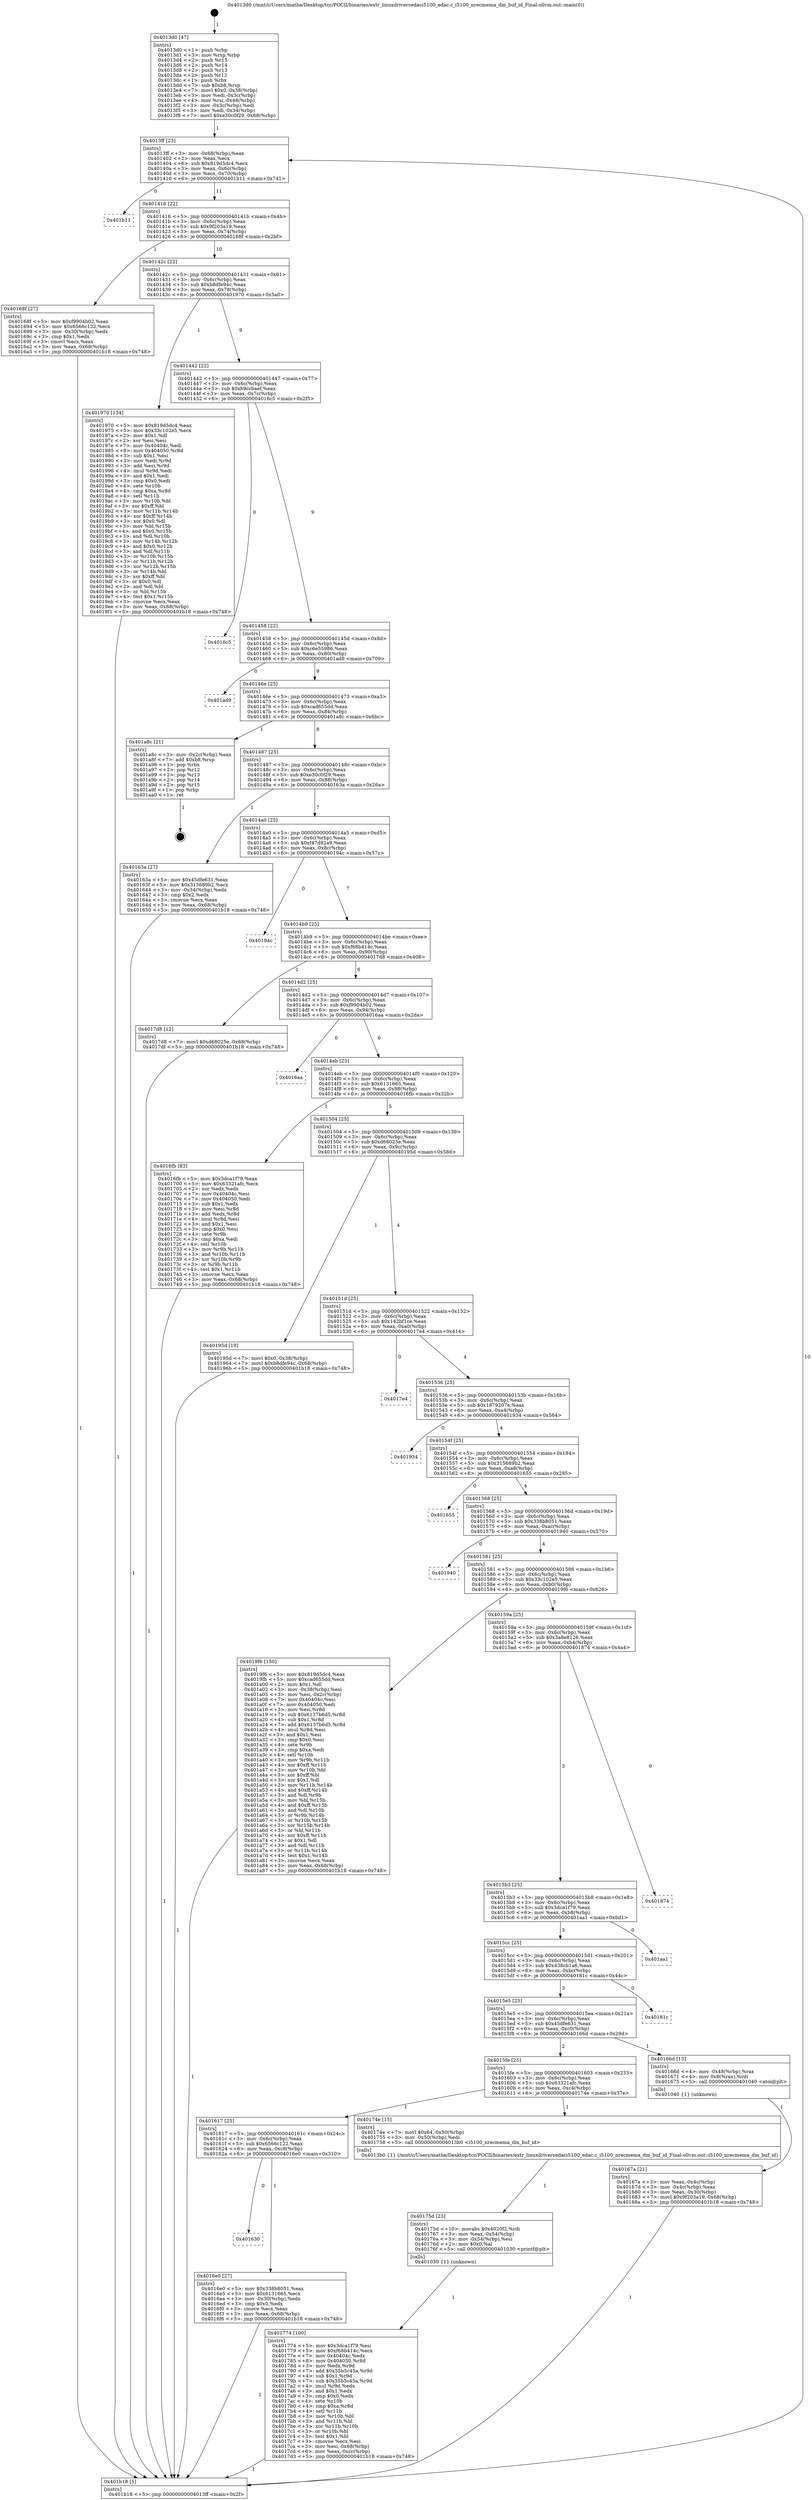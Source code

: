 digraph "0x4013d0" {
  label = "0x4013d0 (/mnt/c/Users/mathe/Desktop/tcc/POCII/binaries/extr_linuxdriversedaci5100_edac.c_i5100_nrecmema_dm_buf_id_Final-ollvm.out::main(0))"
  labelloc = "t"
  node[shape=record]

  Entry [label="",width=0.3,height=0.3,shape=circle,fillcolor=black,style=filled]
  "0x4013ff" [label="{
     0x4013ff [23]\l
     | [instrs]\l
     &nbsp;&nbsp;0x4013ff \<+3\>: mov -0x68(%rbp),%eax\l
     &nbsp;&nbsp;0x401402 \<+2\>: mov %eax,%ecx\l
     &nbsp;&nbsp;0x401404 \<+6\>: sub $0x819d5dc4,%ecx\l
     &nbsp;&nbsp;0x40140a \<+3\>: mov %eax,-0x6c(%rbp)\l
     &nbsp;&nbsp;0x40140d \<+3\>: mov %ecx,-0x70(%rbp)\l
     &nbsp;&nbsp;0x401410 \<+6\>: je 0000000000401b11 \<main+0x741\>\l
  }"]
  "0x401b11" [label="{
     0x401b11\l
  }", style=dashed]
  "0x401416" [label="{
     0x401416 [22]\l
     | [instrs]\l
     &nbsp;&nbsp;0x401416 \<+5\>: jmp 000000000040141b \<main+0x4b\>\l
     &nbsp;&nbsp;0x40141b \<+3\>: mov -0x6c(%rbp),%eax\l
     &nbsp;&nbsp;0x40141e \<+5\>: sub $0x9f203a19,%eax\l
     &nbsp;&nbsp;0x401423 \<+3\>: mov %eax,-0x74(%rbp)\l
     &nbsp;&nbsp;0x401426 \<+6\>: je 000000000040168f \<main+0x2bf\>\l
  }"]
  Exit [label="",width=0.3,height=0.3,shape=circle,fillcolor=black,style=filled,peripheries=2]
  "0x40168f" [label="{
     0x40168f [27]\l
     | [instrs]\l
     &nbsp;&nbsp;0x40168f \<+5\>: mov $0xf9904b02,%eax\l
     &nbsp;&nbsp;0x401694 \<+5\>: mov $0x6566c122,%ecx\l
     &nbsp;&nbsp;0x401699 \<+3\>: mov -0x30(%rbp),%edx\l
     &nbsp;&nbsp;0x40169c \<+3\>: cmp $0x1,%edx\l
     &nbsp;&nbsp;0x40169f \<+3\>: cmovl %ecx,%eax\l
     &nbsp;&nbsp;0x4016a2 \<+3\>: mov %eax,-0x68(%rbp)\l
     &nbsp;&nbsp;0x4016a5 \<+5\>: jmp 0000000000401b18 \<main+0x748\>\l
  }"]
  "0x40142c" [label="{
     0x40142c [22]\l
     | [instrs]\l
     &nbsp;&nbsp;0x40142c \<+5\>: jmp 0000000000401431 \<main+0x61\>\l
     &nbsp;&nbsp;0x401431 \<+3\>: mov -0x6c(%rbp),%eax\l
     &nbsp;&nbsp;0x401434 \<+5\>: sub $0xb8dfe94c,%eax\l
     &nbsp;&nbsp;0x401439 \<+3\>: mov %eax,-0x78(%rbp)\l
     &nbsp;&nbsp;0x40143c \<+6\>: je 0000000000401970 \<main+0x5a0\>\l
  }"]
  "0x401774" [label="{
     0x401774 [100]\l
     | [instrs]\l
     &nbsp;&nbsp;0x401774 \<+5\>: mov $0x3dca1f79,%esi\l
     &nbsp;&nbsp;0x401779 \<+5\>: mov $0xf68b414c,%ecx\l
     &nbsp;&nbsp;0x40177e \<+7\>: mov 0x40404c,%edx\l
     &nbsp;&nbsp;0x401785 \<+8\>: mov 0x404050,%r8d\l
     &nbsp;&nbsp;0x40178d \<+3\>: mov %edx,%r9d\l
     &nbsp;&nbsp;0x401790 \<+7\>: add $0x55b5c45a,%r9d\l
     &nbsp;&nbsp;0x401797 \<+4\>: sub $0x1,%r9d\l
     &nbsp;&nbsp;0x40179b \<+7\>: sub $0x55b5c45a,%r9d\l
     &nbsp;&nbsp;0x4017a2 \<+4\>: imul %r9d,%edx\l
     &nbsp;&nbsp;0x4017a6 \<+3\>: and $0x1,%edx\l
     &nbsp;&nbsp;0x4017a9 \<+3\>: cmp $0x0,%edx\l
     &nbsp;&nbsp;0x4017ac \<+4\>: sete %r10b\l
     &nbsp;&nbsp;0x4017b0 \<+4\>: cmp $0xa,%r8d\l
     &nbsp;&nbsp;0x4017b4 \<+4\>: setl %r11b\l
     &nbsp;&nbsp;0x4017b8 \<+3\>: mov %r10b,%bl\l
     &nbsp;&nbsp;0x4017bb \<+3\>: and %r11b,%bl\l
     &nbsp;&nbsp;0x4017be \<+3\>: xor %r11b,%r10b\l
     &nbsp;&nbsp;0x4017c1 \<+3\>: or %r10b,%bl\l
     &nbsp;&nbsp;0x4017c4 \<+3\>: test $0x1,%bl\l
     &nbsp;&nbsp;0x4017c7 \<+3\>: cmovne %ecx,%esi\l
     &nbsp;&nbsp;0x4017ca \<+3\>: mov %esi,-0x68(%rbp)\l
     &nbsp;&nbsp;0x4017cd \<+6\>: mov %eax,-0xcc(%rbp)\l
     &nbsp;&nbsp;0x4017d3 \<+5\>: jmp 0000000000401b18 \<main+0x748\>\l
  }"]
  "0x401970" [label="{
     0x401970 [134]\l
     | [instrs]\l
     &nbsp;&nbsp;0x401970 \<+5\>: mov $0x819d5dc4,%eax\l
     &nbsp;&nbsp;0x401975 \<+5\>: mov $0x33c102e5,%ecx\l
     &nbsp;&nbsp;0x40197a \<+2\>: mov $0x1,%dl\l
     &nbsp;&nbsp;0x40197c \<+2\>: xor %esi,%esi\l
     &nbsp;&nbsp;0x40197e \<+7\>: mov 0x40404c,%edi\l
     &nbsp;&nbsp;0x401985 \<+8\>: mov 0x404050,%r8d\l
     &nbsp;&nbsp;0x40198d \<+3\>: sub $0x1,%esi\l
     &nbsp;&nbsp;0x401990 \<+3\>: mov %edi,%r9d\l
     &nbsp;&nbsp;0x401993 \<+3\>: add %esi,%r9d\l
     &nbsp;&nbsp;0x401996 \<+4\>: imul %r9d,%edi\l
     &nbsp;&nbsp;0x40199a \<+3\>: and $0x1,%edi\l
     &nbsp;&nbsp;0x40199d \<+3\>: cmp $0x0,%edi\l
     &nbsp;&nbsp;0x4019a0 \<+4\>: sete %r10b\l
     &nbsp;&nbsp;0x4019a4 \<+4\>: cmp $0xa,%r8d\l
     &nbsp;&nbsp;0x4019a8 \<+4\>: setl %r11b\l
     &nbsp;&nbsp;0x4019ac \<+3\>: mov %r10b,%bl\l
     &nbsp;&nbsp;0x4019af \<+3\>: xor $0xff,%bl\l
     &nbsp;&nbsp;0x4019b2 \<+3\>: mov %r11b,%r14b\l
     &nbsp;&nbsp;0x4019b5 \<+4\>: xor $0xff,%r14b\l
     &nbsp;&nbsp;0x4019b9 \<+3\>: xor $0x0,%dl\l
     &nbsp;&nbsp;0x4019bc \<+3\>: mov %bl,%r15b\l
     &nbsp;&nbsp;0x4019bf \<+4\>: and $0x0,%r15b\l
     &nbsp;&nbsp;0x4019c3 \<+3\>: and %dl,%r10b\l
     &nbsp;&nbsp;0x4019c6 \<+3\>: mov %r14b,%r12b\l
     &nbsp;&nbsp;0x4019c9 \<+4\>: and $0x0,%r12b\l
     &nbsp;&nbsp;0x4019cd \<+3\>: and %dl,%r11b\l
     &nbsp;&nbsp;0x4019d0 \<+3\>: or %r10b,%r15b\l
     &nbsp;&nbsp;0x4019d3 \<+3\>: or %r11b,%r12b\l
     &nbsp;&nbsp;0x4019d6 \<+3\>: xor %r12b,%r15b\l
     &nbsp;&nbsp;0x4019d9 \<+3\>: or %r14b,%bl\l
     &nbsp;&nbsp;0x4019dc \<+3\>: xor $0xff,%bl\l
     &nbsp;&nbsp;0x4019df \<+3\>: or $0x0,%dl\l
     &nbsp;&nbsp;0x4019e2 \<+2\>: and %dl,%bl\l
     &nbsp;&nbsp;0x4019e4 \<+3\>: or %bl,%r15b\l
     &nbsp;&nbsp;0x4019e7 \<+4\>: test $0x1,%r15b\l
     &nbsp;&nbsp;0x4019eb \<+3\>: cmovne %ecx,%eax\l
     &nbsp;&nbsp;0x4019ee \<+3\>: mov %eax,-0x68(%rbp)\l
     &nbsp;&nbsp;0x4019f1 \<+5\>: jmp 0000000000401b18 \<main+0x748\>\l
  }"]
  "0x401442" [label="{
     0x401442 [22]\l
     | [instrs]\l
     &nbsp;&nbsp;0x401442 \<+5\>: jmp 0000000000401447 \<main+0x77\>\l
     &nbsp;&nbsp;0x401447 \<+3\>: mov -0x6c(%rbp),%eax\l
     &nbsp;&nbsp;0x40144a \<+5\>: sub $0xb9ccbaef,%eax\l
     &nbsp;&nbsp;0x40144f \<+3\>: mov %eax,-0x7c(%rbp)\l
     &nbsp;&nbsp;0x401452 \<+6\>: je 00000000004016c5 \<main+0x2f5\>\l
  }"]
  "0x40175d" [label="{
     0x40175d [23]\l
     | [instrs]\l
     &nbsp;&nbsp;0x40175d \<+10\>: movabs $0x4020f2,%rdi\l
     &nbsp;&nbsp;0x401767 \<+3\>: mov %eax,-0x54(%rbp)\l
     &nbsp;&nbsp;0x40176a \<+3\>: mov -0x54(%rbp),%esi\l
     &nbsp;&nbsp;0x40176d \<+2\>: mov $0x0,%al\l
     &nbsp;&nbsp;0x40176f \<+5\>: call 0000000000401030 \<printf@plt\>\l
     | [calls]\l
     &nbsp;&nbsp;0x401030 \{1\} (unknown)\l
  }"]
  "0x4016c5" [label="{
     0x4016c5\l
  }", style=dashed]
  "0x401458" [label="{
     0x401458 [22]\l
     | [instrs]\l
     &nbsp;&nbsp;0x401458 \<+5\>: jmp 000000000040145d \<main+0x8d\>\l
     &nbsp;&nbsp;0x40145d \<+3\>: mov -0x6c(%rbp),%eax\l
     &nbsp;&nbsp;0x401460 \<+5\>: sub $0xc6e55986,%eax\l
     &nbsp;&nbsp;0x401465 \<+3\>: mov %eax,-0x80(%rbp)\l
     &nbsp;&nbsp;0x401468 \<+6\>: je 0000000000401ad9 \<main+0x709\>\l
  }"]
  "0x401630" [label="{
     0x401630\l
  }", style=dashed]
  "0x401ad9" [label="{
     0x401ad9\l
  }", style=dashed]
  "0x40146e" [label="{
     0x40146e [25]\l
     | [instrs]\l
     &nbsp;&nbsp;0x40146e \<+5\>: jmp 0000000000401473 \<main+0xa3\>\l
     &nbsp;&nbsp;0x401473 \<+3\>: mov -0x6c(%rbp),%eax\l
     &nbsp;&nbsp;0x401476 \<+5\>: sub $0xcad655dd,%eax\l
     &nbsp;&nbsp;0x40147b \<+6\>: mov %eax,-0x84(%rbp)\l
     &nbsp;&nbsp;0x401481 \<+6\>: je 0000000000401a8c \<main+0x6bc\>\l
  }"]
  "0x4016e0" [label="{
     0x4016e0 [27]\l
     | [instrs]\l
     &nbsp;&nbsp;0x4016e0 \<+5\>: mov $0x338b8051,%eax\l
     &nbsp;&nbsp;0x4016e5 \<+5\>: mov $0x6131665,%ecx\l
     &nbsp;&nbsp;0x4016ea \<+3\>: mov -0x30(%rbp),%edx\l
     &nbsp;&nbsp;0x4016ed \<+3\>: cmp $0x0,%edx\l
     &nbsp;&nbsp;0x4016f0 \<+3\>: cmove %ecx,%eax\l
     &nbsp;&nbsp;0x4016f3 \<+3\>: mov %eax,-0x68(%rbp)\l
     &nbsp;&nbsp;0x4016f6 \<+5\>: jmp 0000000000401b18 \<main+0x748\>\l
  }"]
  "0x401a8c" [label="{
     0x401a8c [21]\l
     | [instrs]\l
     &nbsp;&nbsp;0x401a8c \<+3\>: mov -0x2c(%rbp),%eax\l
     &nbsp;&nbsp;0x401a8f \<+7\>: add $0xb8,%rsp\l
     &nbsp;&nbsp;0x401a96 \<+1\>: pop %rbx\l
     &nbsp;&nbsp;0x401a97 \<+2\>: pop %r12\l
     &nbsp;&nbsp;0x401a99 \<+2\>: pop %r13\l
     &nbsp;&nbsp;0x401a9b \<+2\>: pop %r14\l
     &nbsp;&nbsp;0x401a9d \<+2\>: pop %r15\l
     &nbsp;&nbsp;0x401a9f \<+1\>: pop %rbp\l
     &nbsp;&nbsp;0x401aa0 \<+1\>: ret\l
  }"]
  "0x401487" [label="{
     0x401487 [25]\l
     | [instrs]\l
     &nbsp;&nbsp;0x401487 \<+5\>: jmp 000000000040148c \<main+0xbc\>\l
     &nbsp;&nbsp;0x40148c \<+3\>: mov -0x6c(%rbp),%eax\l
     &nbsp;&nbsp;0x40148f \<+5\>: sub $0xe30c0f29,%eax\l
     &nbsp;&nbsp;0x401494 \<+6\>: mov %eax,-0x88(%rbp)\l
     &nbsp;&nbsp;0x40149a \<+6\>: je 000000000040163a \<main+0x26a\>\l
  }"]
  "0x401617" [label="{
     0x401617 [25]\l
     | [instrs]\l
     &nbsp;&nbsp;0x401617 \<+5\>: jmp 000000000040161c \<main+0x24c\>\l
     &nbsp;&nbsp;0x40161c \<+3\>: mov -0x6c(%rbp),%eax\l
     &nbsp;&nbsp;0x40161f \<+5\>: sub $0x6566c122,%eax\l
     &nbsp;&nbsp;0x401624 \<+6\>: mov %eax,-0xc8(%rbp)\l
     &nbsp;&nbsp;0x40162a \<+6\>: je 00000000004016e0 \<main+0x310\>\l
  }"]
  "0x40163a" [label="{
     0x40163a [27]\l
     | [instrs]\l
     &nbsp;&nbsp;0x40163a \<+5\>: mov $0x45dfe631,%eax\l
     &nbsp;&nbsp;0x40163f \<+5\>: mov $0x315689b2,%ecx\l
     &nbsp;&nbsp;0x401644 \<+3\>: mov -0x34(%rbp),%edx\l
     &nbsp;&nbsp;0x401647 \<+3\>: cmp $0x2,%edx\l
     &nbsp;&nbsp;0x40164a \<+3\>: cmovne %ecx,%eax\l
     &nbsp;&nbsp;0x40164d \<+3\>: mov %eax,-0x68(%rbp)\l
     &nbsp;&nbsp;0x401650 \<+5\>: jmp 0000000000401b18 \<main+0x748\>\l
  }"]
  "0x4014a0" [label="{
     0x4014a0 [25]\l
     | [instrs]\l
     &nbsp;&nbsp;0x4014a0 \<+5\>: jmp 00000000004014a5 \<main+0xd5\>\l
     &nbsp;&nbsp;0x4014a5 \<+3\>: mov -0x6c(%rbp),%eax\l
     &nbsp;&nbsp;0x4014a8 \<+5\>: sub $0xf47d92a9,%eax\l
     &nbsp;&nbsp;0x4014ad \<+6\>: mov %eax,-0x8c(%rbp)\l
     &nbsp;&nbsp;0x4014b3 \<+6\>: je 000000000040194c \<main+0x57c\>\l
  }"]
  "0x401b18" [label="{
     0x401b18 [5]\l
     | [instrs]\l
     &nbsp;&nbsp;0x401b18 \<+5\>: jmp 00000000004013ff \<main+0x2f\>\l
  }"]
  "0x4013d0" [label="{
     0x4013d0 [47]\l
     | [instrs]\l
     &nbsp;&nbsp;0x4013d0 \<+1\>: push %rbp\l
     &nbsp;&nbsp;0x4013d1 \<+3\>: mov %rsp,%rbp\l
     &nbsp;&nbsp;0x4013d4 \<+2\>: push %r15\l
     &nbsp;&nbsp;0x4013d6 \<+2\>: push %r14\l
     &nbsp;&nbsp;0x4013d8 \<+2\>: push %r13\l
     &nbsp;&nbsp;0x4013da \<+2\>: push %r12\l
     &nbsp;&nbsp;0x4013dc \<+1\>: push %rbx\l
     &nbsp;&nbsp;0x4013dd \<+7\>: sub $0xb8,%rsp\l
     &nbsp;&nbsp;0x4013e4 \<+7\>: movl $0x0,-0x38(%rbp)\l
     &nbsp;&nbsp;0x4013eb \<+3\>: mov %edi,-0x3c(%rbp)\l
     &nbsp;&nbsp;0x4013ee \<+4\>: mov %rsi,-0x48(%rbp)\l
     &nbsp;&nbsp;0x4013f2 \<+3\>: mov -0x3c(%rbp),%edi\l
     &nbsp;&nbsp;0x4013f5 \<+3\>: mov %edi,-0x34(%rbp)\l
     &nbsp;&nbsp;0x4013f8 \<+7\>: movl $0xe30c0f29,-0x68(%rbp)\l
  }"]
  "0x40174e" [label="{
     0x40174e [15]\l
     | [instrs]\l
     &nbsp;&nbsp;0x40174e \<+7\>: movl $0x64,-0x50(%rbp)\l
     &nbsp;&nbsp;0x401755 \<+3\>: mov -0x50(%rbp),%edi\l
     &nbsp;&nbsp;0x401758 \<+5\>: call 00000000004013b0 \<i5100_nrecmema_dm_buf_id\>\l
     | [calls]\l
     &nbsp;&nbsp;0x4013b0 \{1\} (/mnt/c/Users/mathe/Desktop/tcc/POCII/binaries/extr_linuxdriversedaci5100_edac.c_i5100_nrecmema_dm_buf_id_Final-ollvm.out::i5100_nrecmema_dm_buf_id)\l
  }"]
  "0x40194c" [label="{
     0x40194c\l
  }", style=dashed]
  "0x4014b9" [label="{
     0x4014b9 [25]\l
     | [instrs]\l
     &nbsp;&nbsp;0x4014b9 \<+5\>: jmp 00000000004014be \<main+0xee\>\l
     &nbsp;&nbsp;0x4014be \<+3\>: mov -0x6c(%rbp),%eax\l
     &nbsp;&nbsp;0x4014c1 \<+5\>: sub $0xf68b414c,%eax\l
     &nbsp;&nbsp;0x4014c6 \<+6\>: mov %eax,-0x90(%rbp)\l
     &nbsp;&nbsp;0x4014cc \<+6\>: je 00000000004017d8 \<main+0x408\>\l
  }"]
  "0x40167a" [label="{
     0x40167a [21]\l
     | [instrs]\l
     &nbsp;&nbsp;0x40167a \<+3\>: mov %eax,-0x4c(%rbp)\l
     &nbsp;&nbsp;0x40167d \<+3\>: mov -0x4c(%rbp),%eax\l
     &nbsp;&nbsp;0x401680 \<+3\>: mov %eax,-0x30(%rbp)\l
     &nbsp;&nbsp;0x401683 \<+7\>: movl $0x9f203a19,-0x68(%rbp)\l
     &nbsp;&nbsp;0x40168a \<+5\>: jmp 0000000000401b18 \<main+0x748\>\l
  }"]
  "0x4017d8" [label="{
     0x4017d8 [12]\l
     | [instrs]\l
     &nbsp;&nbsp;0x4017d8 \<+7\>: movl $0xd68025e,-0x68(%rbp)\l
     &nbsp;&nbsp;0x4017df \<+5\>: jmp 0000000000401b18 \<main+0x748\>\l
  }"]
  "0x4014d2" [label="{
     0x4014d2 [25]\l
     | [instrs]\l
     &nbsp;&nbsp;0x4014d2 \<+5\>: jmp 00000000004014d7 \<main+0x107\>\l
     &nbsp;&nbsp;0x4014d7 \<+3\>: mov -0x6c(%rbp),%eax\l
     &nbsp;&nbsp;0x4014da \<+5\>: sub $0xf9904b02,%eax\l
     &nbsp;&nbsp;0x4014df \<+6\>: mov %eax,-0x94(%rbp)\l
     &nbsp;&nbsp;0x4014e5 \<+6\>: je 00000000004016aa \<main+0x2da\>\l
  }"]
  "0x4015fe" [label="{
     0x4015fe [25]\l
     | [instrs]\l
     &nbsp;&nbsp;0x4015fe \<+5\>: jmp 0000000000401603 \<main+0x233\>\l
     &nbsp;&nbsp;0x401603 \<+3\>: mov -0x6c(%rbp),%eax\l
     &nbsp;&nbsp;0x401606 \<+5\>: sub $0x63321afc,%eax\l
     &nbsp;&nbsp;0x40160b \<+6\>: mov %eax,-0xc4(%rbp)\l
     &nbsp;&nbsp;0x401611 \<+6\>: je 000000000040174e \<main+0x37e\>\l
  }"]
  "0x4016aa" [label="{
     0x4016aa\l
  }", style=dashed]
  "0x4014eb" [label="{
     0x4014eb [25]\l
     | [instrs]\l
     &nbsp;&nbsp;0x4014eb \<+5\>: jmp 00000000004014f0 \<main+0x120\>\l
     &nbsp;&nbsp;0x4014f0 \<+3\>: mov -0x6c(%rbp),%eax\l
     &nbsp;&nbsp;0x4014f3 \<+5\>: sub $0x6131665,%eax\l
     &nbsp;&nbsp;0x4014f8 \<+6\>: mov %eax,-0x98(%rbp)\l
     &nbsp;&nbsp;0x4014fe \<+6\>: je 00000000004016fb \<main+0x32b\>\l
  }"]
  "0x40166d" [label="{
     0x40166d [13]\l
     | [instrs]\l
     &nbsp;&nbsp;0x40166d \<+4\>: mov -0x48(%rbp),%rax\l
     &nbsp;&nbsp;0x401671 \<+4\>: mov 0x8(%rax),%rdi\l
     &nbsp;&nbsp;0x401675 \<+5\>: call 0000000000401040 \<atoi@plt\>\l
     | [calls]\l
     &nbsp;&nbsp;0x401040 \{1\} (unknown)\l
  }"]
  "0x4016fb" [label="{
     0x4016fb [83]\l
     | [instrs]\l
     &nbsp;&nbsp;0x4016fb \<+5\>: mov $0x3dca1f79,%eax\l
     &nbsp;&nbsp;0x401700 \<+5\>: mov $0x63321afc,%ecx\l
     &nbsp;&nbsp;0x401705 \<+2\>: xor %edx,%edx\l
     &nbsp;&nbsp;0x401707 \<+7\>: mov 0x40404c,%esi\l
     &nbsp;&nbsp;0x40170e \<+7\>: mov 0x404050,%edi\l
     &nbsp;&nbsp;0x401715 \<+3\>: sub $0x1,%edx\l
     &nbsp;&nbsp;0x401718 \<+3\>: mov %esi,%r8d\l
     &nbsp;&nbsp;0x40171b \<+3\>: add %edx,%r8d\l
     &nbsp;&nbsp;0x40171e \<+4\>: imul %r8d,%esi\l
     &nbsp;&nbsp;0x401722 \<+3\>: and $0x1,%esi\l
     &nbsp;&nbsp;0x401725 \<+3\>: cmp $0x0,%esi\l
     &nbsp;&nbsp;0x401728 \<+4\>: sete %r9b\l
     &nbsp;&nbsp;0x40172c \<+3\>: cmp $0xa,%edi\l
     &nbsp;&nbsp;0x40172f \<+4\>: setl %r10b\l
     &nbsp;&nbsp;0x401733 \<+3\>: mov %r9b,%r11b\l
     &nbsp;&nbsp;0x401736 \<+3\>: and %r10b,%r11b\l
     &nbsp;&nbsp;0x401739 \<+3\>: xor %r10b,%r9b\l
     &nbsp;&nbsp;0x40173c \<+3\>: or %r9b,%r11b\l
     &nbsp;&nbsp;0x40173f \<+4\>: test $0x1,%r11b\l
     &nbsp;&nbsp;0x401743 \<+3\>: cmovne %ecx,%eax\l
     &nbsp;&nbsp;0x401746 \<+3\>: mov %eax,-0x68(%rbp)\l
     &nbsp;&nbsp;0x401749 \<+5\>: jmp 0000000000401b18 \<main+0x748\>\l
  }"]
  "0x401504" [label="{
     0x401504 [25]\l
     | [instrs]\l
     &nbsp;&nbsp;0x401504 \<+5\>: jmp 0000000000401509 \<main+0x139\>\l
     &nbsp;&nbsp;0x401509 \<+3\>: mov -0x6c(%rbp),%eax\l
     &nbsp;&nbsp;0x40150c \<+5\>: sub $0xd68025e,%eax\l
     &nbsp;&nbsp;0x401511 \<+6\>: mov %eax,-0x9c(%rbp)\l
     &nbsp;&nbsp;0x401517 \<+6\>: je 000000000040195d \<main+0x58d\>\l
  }"]
  "0x4015e5" [label="{
     0x4015e5 [25]\l
     | [instrs]\l
     &nbsp;&nbsp;0x4015e5 \<+5\>: jmp 00000000004015ea \<main+0x21a\>\l
     &nbsp;&nbsp;0x4015ea \<+3\>: mov -0x6c(%rbp),%eax\l
     &nbsp;&nbsp;0x4015ed \<+5\>: sub $0x45dfe631,%eax\l
     &nbsp;&nbsp;0x4015f2 \<+6\>: mov %eax,-0xc0(%rbp)\l
     &nbsp;&nbsp;0x4015f8 \<+6\>: je 000000000040166d \<main+0x29d\>\l
  }"]
  "0x40195d" [label="{
     0x40195d [19]\l
     | [instrs]\l
     &nbsp;&nbsp;0x40195d \<+7\>: movl $0x0,-0x38(%rbp)\l
     &nbsp;&nbsp;0x401964 \<+7\>: movl $0xb8dfe94c,-0x68(%rbp)\l
     &nbsp;&nbsp;0x40196b \<+5\>: jmp 0000000000401b18 \<main+0x748\>\l
  }"]
  "0x40151d" [label="{
     0x40151d [25]\l
     | [instrs]\l
     &nbsp;&nbsp;0x40151d \<+5\>: jmp 0000000000401522 \<main+0x152\>\l
     &nbsp;&nbsp;0x401522 \<+3\>: mov -0x6c(%rbp),%eax\l
     &nbsp;&nbsp;0x401525 \<+5\>: sub $0x142bf1ce,%eax\l
     &nbsp;&nbsp;0x40152a \<+6\>: mov %eax,-0xa0(%rbp)\l
     &nbsp;&nbsp;0x401530 \<+6\>: je 00000000004017e4 \<main+0x414\>\l
  }"]
  "0x40181c" [label="{
     0x40181c\l
  }", style=dashed]
  "0x4017e4" [label="{
     0x4017e4\l
  }", style=dashed]
  "0x401536" [label="{
     0x401536 [25]\l
     | [instrs]\l
     &nbsp;&nbsp;0x401536 \<+5\>: jmp 000000000040153b \<main+0x16b\>\l
     &nbsp;&nbsp;0x40153b \<+3\>: mov -0x6c(%rbp),%eax\l
     &nbsp;&nbsp;0x40153e \<+5\>: sub $0x1879207e,%eax\l
     &nbsp;&nbsp;0x401543 \<+6\>: mov %eax,-0xa4(%rbp)\l
     &nbsp;&nbsp;0x401549 \<+6\>: je 0000000000401934 \<main+0x564\>\l
  }"]
  "0x4015cc" [label="{
     0x4015cc [25]\l
     | [instrs]\l
     &nbsp;&nbsp;0x4015cc \<+5\>: jmp 00000000004015d1 \<main+0x201\>\l
     &nbsp;&nbsp;0x4015d1 \<+3\>: mov -0x6c(%rbp),%eax\l
     &nbsp;&nbsp;0x4015d4 \<+5\>: sub $0x438cb1a6,%eax\l
     &nbsp;&nbsp;0x4015d9 \<+6\>: mov %eax,-0xbc(%rbp)\l
     &nbsp;&nbsp;0x4015df \<+6\>: je 000000000040181c \<main+0x44c\>\l
  }"]
  "0x401934" [label="{
     0x401934\l
  }", style=dashed]
  "0x40154f" [label="{
     0x40154f [25]\l
     | [instrs]\l
     &nbsp;&nbsp;0x40154f \<+5\>: jmp 0000000000401554 \<main+0x184\>\l
     &nbsp;&nbsp;0x401554 \<+3\>: mov -0x6c(%rbp),%eax\l
     &nbsp;&nbsp;0x401557 \<+5\>: sub $0x315689b2,%eax\l
     &nbsp;&nbsp;0x40155c \<+6\>: mov %eax,-0xa8(%rbp)\l
     &nbsp;&nbsp;0x401562 \<+6\>: je 0000000000401655 \<main+0x285\>\l
  }"]
  "0x401aa1" [label="{
     0x401aa1\l
  }", style=dashed]
  "0x401655" [label="{
     0x401655\l
  }", style=dashed]
  "0x401568" [label="{
     0x401568 [25]\l
     | [instrs]\l
     &nbsp;&nbsp;0x401568 \<+5\>: jmp 000000000040156d \<main+0x19d\>\l
     &nbsp;&nbsp;0x40156d \<+3\>: mov -0x6c(%rbp),%eax\l
     &nbsp;&nbsp;0x401570 \<+5\>: sub $0x338b8051,%eax\l
     &nbsp;&nbsp;0x401575 \<+6\>: mov %eax,-0xac(%rbp)\l
     &nbsp;&nbsp;0x40157b \<+6\>: je 0000000000401940 \<main+0x570\>\l
  }"]
  "0x4015b3" [label="{
     0x4015b3 [25]\l
     | [instrs]\l
     &nbsp;&nbsp;0x4015b3 \<+5\>: jmp 00000000004015b8 \<main+0x1e8\>\l
     &nbsp;&nbsp;0x4015b8 \<+3\>: mov -0x6c(%rbp),%eax\l
     &nbsp;&nbsp;0x4015bb \<+5\>: sub $0x3dca1f79,%eax\l
     &nbsp;&nbsp;0x4015c0 \<+6\>: mov %eax,-0xb8(%rbp)\l
     &nbsp;&nbsp;0x4015c6 \<+6\>: je 0000000000401aa1 \<main+0x6d1\>\l
  }"]
  "0x401940" [label="{
     0x401940\l
  }", style=dashed]
  "0x401581" [label="{
     0x401581 [25]\l
     | [instrs]\l
     &nbsp;&nbsp;0x401581 \<+5\>: jmp 0000000000401586 \<main+0x1b6\>\l
     &nbsp;&nbsp;0x401586 \<+3\>: mov -0x6c(%rbp),%eax\l
     &nbsp;&nbsp;0x401589 \<+5\>: sub $0x33c102e5,%eax\l
     &nbsp;&nbsp;0x40158e \<+6\>: mov %eax,-0xb0(%rbp)\l
     &nbsp;&nbsp;0x401594 \<+6\>: je 00000000004019f6 \<main+0x626\>\l
  }"]
  "0x401874" [label="{
     0x401874\l
  }", style=dashed]
  "0x4019f6" [label="{
     0x4019f6 [150]\l
     | [instrs]\l
     &nbsp;&nbsp;0x4019f6 \<+5\>: mov $0x819d5dc4,%eax\l
     &nbsp;&nbsp;0x4019fb \<+5\>: mov $0xcad655dd,%ecx\l
     &nbsp;&nbsp;0x401a00 \<+2\>: mov $0x1,%dl\l
     &nbsp;&nbsp;0x401a02 \<+3\>: mov -0x38(%rbp),%esi\l
     &nbsp;&nbsp;0x401a05 \<+3\>: mov %esi,-0x2c(%rbp)\l
     &nbsp;&nbsp;0x401a08 \<+7\>: mov 0x40404c,%esi\l
     &nbsp;&nbsp;0x401a0f \<+7\>: mov 0x404050,%edi\l
     &nbsp;&nbsp;0x401a16 \<+3\>: mov %esi,%r8d\l
     &nbsp;&nbsp;0x401a19 \<+7\>: sub $0x6137b6d5,%r8d\l
     &nbsp;&nbsp;0x401a20 \<+4\>: sub $0x1,%r8d\l
     &nbsp;&nbsp;0x401a24 \<+7\>: add $0x6137b6d5,%r8d\l
     &nbsp;&nbsp;0x401a2b \<+4\>: imul %r8d,%esi\l
     &nbsp;&nbsp;0x401a2f \<+3\>: and $0x1,%esi\l
     &nbsp;&nbsp;0x401a32 \<+3\>: cmp $0x0,%esi\l
     &nbsp;&nbsp;0x401a35 \<+4\>: sete %r9b\l
     &nbsp;&nbsp;0x401a39 \<+3\>: cmp $0xa,%edi\l
     &nbsp;&nbsp;0x401a3c \<+4\>: setl %r10b\l
     &nbsp;&nbsp;0x401a40 \<+3\>: mov %r9b,%r11b\l
     &nbsp;&nbsp;0x401a43 \<+4\>: xor $0xff,%r11b\l
     &nbsp;&nbsp;0x401a47 \<+3\>: mov %r10b,%bl\l
     &nbsp;&nbsp;0x401a4a \<+3\>: xor $0xff,%bl\l
     &nbsp;&nbsp;0x401a4d \<+3\>: xor $0x1,%dl\l
     &nbsp;&nbsp;0x401a50 \<+3\>: mov %r11b,%r14b\l
     &nbsp;&nbsp;0x401a53 \<+4\>: and $0xff,%r14b\l
     &nbsp;&nbsp;0x401a57 \<+3\>: and %dl,%r9b\l
     &nbsp;&nbsp;0x401a5a \<+3\>: mov %bl,%r15b\l
     &nbsp;&nbsp;0x401a5d \<+4\>: and $0xff,%r15b\l
     &nbsp;&nbsp;0x401a61 \<+3\>: and %dl,%r10b\l
     &nbsp;&nbsp;0x401a64 \<+3\>: or %r9b,%r14b\l
     &nbsp;&nbsp;0x401a67 \<+3\>: or %r10b,%r15b\l
     &nbsp;&nbsp;0x401a6a \<+3\>: xor %r15b,%r14b\l
     &nbsp;&nbsp;0x401a6d \<+3\>: or %bl,%r11b\l
     &nbsp;&nbsp;0x401a70 \<+4\>: xor $0xff,%r11b\l
     &nbsp;&nbsp;0x401a74 \<+3\>: or $0x1,%dl\l
     &nbsp;&nbsp;0x401a77 \<+3\>: and %dl,%r11b\l
     &nbsp;&nbsp;0x401a7a \<+3\>: or %r11b,%r14b\l
     &nbsp;&nbsp;0x401a7d \<+4\>: test $0x1,%r14b\l
     &nbsp;&nbsp;0x401a81 \<+3\>: cmovne %ecx,%eax\l
     &nbsp;&nbsp;0x401a84 \<+3\>: mov %eax,-0x68(%rbp)\l
     &nbsp;&nbsp;0x401a87 \<+5\>: jmp 0000000000401b18 \<main+0x748\>\l
  }"]
  "0x40159a" [label="{
     0x40159a [25]\l
     | [instrs]\l
     &nbsp;&nbsp;0x40159a \<+5\>: jmp 000000000040159f \<main+0x1cf\>\l
     &nbsp;&nbsp;0x40159f \<+3\>: mov -0x6c(%rbp),%eax\l
     &nbsp;&nbsp;0x4015a2 \<+5\>: sub $0x3a8e8126,%eax\l
     &nbsp;&nbsp;0x4015a7 \<+6\>: mov %eax,-0xb4(%rbp)\l
     &nbsp;&nbsp;0x4015ad \<+6\>: je 0000000000401874 \<main+0x4a4\>\l
  }"]
  Entry -> "0x4013d0" [label=" 1"]
  "0x4013ff" -> "0x401b11" [label=" 0"]
  "0x4013ff" -> "0x401416" [label=" 11"]
  "0x401a8c" -> Exit [label=" 1"]
  "0x401416" -> "0x40168f" [label=" 1"]
  "0x401416" -> "0x40142c" [label=" 10"]
  "0x4019f6" -> "0x401b18" [label=" 1"]
  "0x40142c" -> "0x401970" [label=" 1"]
  "0x40142c" -> "0x401442" [label=" 9"]
  "0x401970" -> "0x401b18" [label=" 1"]
  "0x401442" -> "0x4016c5" [label=" 0"]
  "0x401442" -> "0x401458" [label=" 9"]
  "0x40195d" -> "0x401b18" [label=" 1"]
  "0x401458" -> "0x401ad9" [label=" 0"]
  "0x401458" -> "0x40146e" [label=" 9"]
  "0x4017d8" -> "0x401b18" [label=" 1"]
  "0x40146e" -> "0x401a8c" [label=" 1"]
  "0x40146e" -> "0x401487" [label=" 8"]
  "0x401774" -> "0x401b18" [label=" 1"]
  "0x401487" -> "0x40163a" [label=" 1"]
  "0x401487" -> "0x4014a0" [label=" 7"]
  "0x40163a" -> "0x401b18" [label=" 1"]
  "0x4013d0" -> "0x4013ff" [label=" 1"]
  "0x401b18" -> "0x4013ff" [label=" 10"]
  "0x40174e" -> "0x40175d" [label=" 1"]
  "0x4014a0" -> "0x40194c" [label=" 0"]
  "0x4014a0" -> "0x4014b9" [label=" 7"]
  "0x4016fb" -> "0x401b18" [label=" 1"]
  "0x4014b9" -> "0x4017d8" [label=" 1"]
  "0x4014b9" -> "0x4014d2" [label=" 6"]
  "0x401617" -> "0x401630" [label=" 0"]
  "0x4014d2" -> "0x4016aa" [label=" 0"]
  "0x4014d2" -> "0x4014eb" [label=" 6"]
  "0x401617" -> "0x4016e0" [label=" 1"]
  "0x4014eb" -> "0x4016fb" [label=" 1"]
  "0x4014eb" -> "0x401504" [label=" 5"]
  "0x40175d" -> "0x401774" [label=" 1"]
  "0x401504" -> "0x40195d" [label=" 1"]
  "0x401504" -> "0x40151d" [label=" 4"]
  "0x4015fe" -> "0x40174e" [label=" 1"]
  "0x40151d" -> "0x4017e4" [label=" 0"]
  "0x40151d" -> "0x401536" [label=" 4"]
  "0x4016e0" -> "0x401b18" [label=" 1"]
  "0x401536" -> "0x401934" [label=" 0"]
  "0x401536" -> "0x40154f" [label=" 4"]
  "0x40167a" -> "0x401b18" [label=" 1"]
  "0x40154f" -> "0x401655" [label=" 0"]
  "0x40154f" -> "0x401568" [label=" 4"]
  "0x40166d" -> "0x40167a" [label=" 1"]
  "0x401568" -> "0x401940" [label=" 0"]
  "0x401568" -> "0x401581" [label=" 4"]
  "0x4015e5" -> "0x40166d" [label=" 1"]
  "0x401581" -> "0x4019f6" [label=" 1"]
  "0x401581" -> "0x40159a" [label=" 3"]
  "0x4015fe" -> "0x401617" [label=" 1"]
  "0x40159a" -> "0x401874" [label=" 0"]
  "0x40159a" -> "0x4015b3" [label=" 3"]
  "0x4015e5" -> "0x4015fe" [label=" 2"]
  "0x4015b3" -> "0x401aa1" [label=" 0"]
  "0x4015b3" -> "0x4015cc" [label=" 3"]
  "0x40168f" -> "0x401b18" [label=" 1"]
  "0x4015cc" -> "0x40181c" [label=" 0"]
  "0x4015cc" -> "0x4015e5" [label=" 3"]
}
